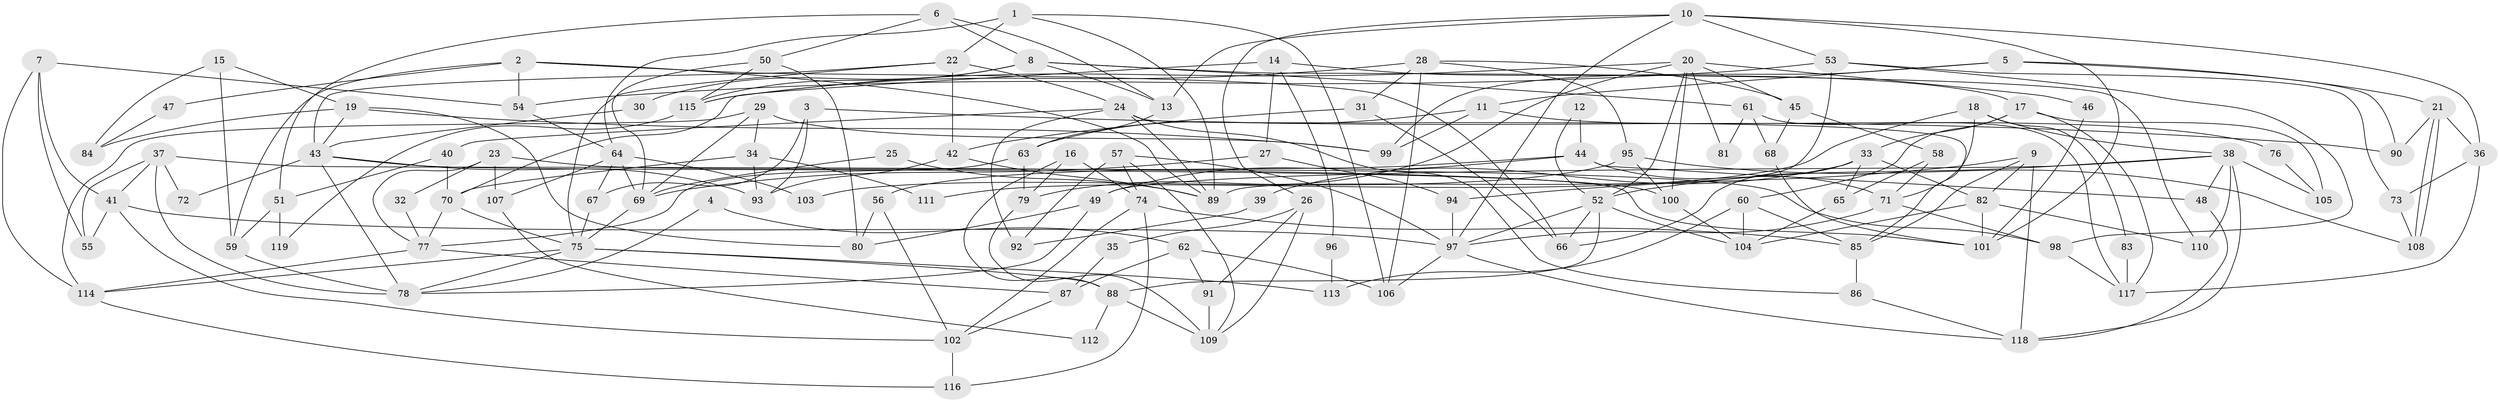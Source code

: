 // Generated by graph-tools (version 1.1) at 2025/14/03/09/25 04:14:50]
// undirected, 119 vertices, 238 edges
graph export_dot {
graph [start="1"]
  node [color=gray90,style=filled];
  1;
  2;
  3;
  4;
  5;
  6;
  7;
  8;
  9;
  10;
  11;
  12;
  13;
  14;
  15;
  16;
  17;
  18;
  19;
  20;
  21;
  22;
  23;
  24;
  25;
  26;
  27;
  28;
  29;
  30;
  31;
  32;
  33;
  34;
  35;
  36;
  37;
  38;
  39;
  40;
  41;
  42;
  43;
  44;
  45;
  46;
  47;
  48;
  49;
  50;
  51;
  52;
  53;
  54;
  55;
  56;
  57;
  58;
  59;
  60;
  61;
  62;
  63;
  64;
  65;
  66;
  67;
  68;
  69;
  70;
  71;
  72;
  73;
  74;
  75;
  76;
  77;
  78;
  79;
  80;
  81;
  82;
  83;
  84;
  85;
  86;
  87;
  88;
  89;
  90;
  91;
  92;
  93;
  94;
  95;
  96;
  97;
  98;
  99;
  100;
  101;
  102;
  103;
  104;
  105;
  106;
  107;
  108;
  109;
  110;
  111;
  112;
  113;
  114;
  115;
  116;
  117;
  118;
  119;
  1 -- 89;
  1 -- 22;
  1 -- 64;
  1 -- 106;
  2 -- 89;
  2 -- 54;
  2 -- 47;
  2 -- 59;
  2 -- 66;
  3 -- 93;
  3 -- 67;
  3 -- 90;
  4 -- 78;
  4 -- 62;
  5 -- 99;
  5 -- 21;
  5 -- 11;
  5 -- 90;
  6 -- 13;
  6 -- 51;
  6 -- 8;
  6 -- 50;
  7 -- 41;
  7 -- 114;
  7 -- 54;
  7 -- 55;
  8 -- 115;
  8 -- 13;
  8 -- 30;
  8 -- 61;
  8 -- 110;
  9 -- 82;
  9 -- 85;
  9 -- 94;
  9 -- 118;
  10 -- 97;
  10 -- 53;
  10 -- 13;
  10 -- 26;
  10 -- 36;
  10 -- 101;
  11 -- 63;
  11 -- 76;
  11 -- 99;
  12 -- 44;
  12 -- 52;
  13 -- 63;
  14 -- 17;
  14 -- 70;
  14 -- 27;
  14 -- 96;
  15 -- 19;
  15 -- 59;
  15 -- 84;
  16 -- 88;
  16 -- 79;
  16 -- 74;
  17 -- 117;
  17 -- 33;
  17 -- 60;
  17 -- 105;
  18 -- 71;
  18 -- 38;
  18 -- 83;
  18 -- 111;
  19 -- 43;
  19 -- 80;
  19 -- 84;
  19 -- 99;
  20 -- 52;
  20 -- 115;
  20 -- 45;
  20 -- 46;
  20 -- 79;
  20 -- 81;
  20 -- 100;
  21 -- 90;
  21 -- 108;
  21 -- 108;
  21 -- 36;
  22 -- 75;
  22 -- 24;
  22 -- 42;
  22 -- 43;
  23 -- 98;
  23 -- 77;
  23 -- 32;
  23 -- 107;
  24 -- 86;
  24 -- 85;
  24 -- 40;
  24 -- 89;
  24 -- 92;
  25 -- 69;
  25 -- 89;
  26 -- 109;
  26 -- 35;
  26 -- 91;
  27 -- 94;
  27 -- 69;
  28 -- 106;
  28 -- 31;
  28 -- 45;
  28 -- 95;
  28 -- 115;
  29 -- 99;
  29 -- 69;
  29 -- 34;
  29 -- 114;
  30 -- 43;
  31 -- 42;
  31 -- 66;
  32 -- 77;
  33 -- 66;
  33 -- 82;
  33 -- 39;
  33 -- 65;
  34 -- 93;
  34 -- 70;
  34 -- 111;
  35 -- 87;
  36 -- 73;
  36 -- 117;
  37 -- 55;
  37 -- 78;
  37 -- 41;
  37 -- 72;
  37 -- 101;
  38 -- 118;
  38 -- 49;
  38 -- 48;
  38 -- 52;
  38 -- 105;
  38 -- 110;
  39 -- 92;
  40 -- 70;
  40 -- 51;
  41 -- 102;
  41 -- 55;
  41 -- 97;
  42 -- 89;
  42 -- 93;
  43 -- 100;
  43 -- 72;
  43 -- 78;
  43 -- 93;
  44 -- 49;
  44 -- 48;
  44 -- 56;
  44 -- 71;
  45 -- 58;
  45 -- 68;
  46 -- 101;
  47 -- 84;
  48 -- 118;
  49 -- 80;
  49 -- 78;
  50 -- 69;
  50 -- 80;
  50 -- 115;
  51 -- 59;
  51 -- 119;
  52 -- 97;
  52 -- 66;
  52 -- 88;
  52 -- 104;
  53 -- 73;
  53 -- 98;
  53 -- 54;
  53 -- 89;
  54 -- 64;
  56 -- 102;
  56 -- 80;
  57 -- 74;
  57 -- 97;
  57 -- 92;
  57 -- 109;
  58 -- 65;
  58 -- 71;
  59 -- 78;
  60 -- 104;
  60 -- 85;
  60 -- 113;
  61 -- 68;
  61 -- 81;
  61 -- 117;
  62 -- 106;
  62 -- 91;
  62 -- 87;
  63 -- 77;
  63 -- 79;
  64 -- 67;
  64 -- 69;
  64 -- 103;
  64 -- 107;
  65 -- 104;
  67 -- 75;
  68 -- 101;
  69 -- 75;
  70 -- 75;
  70 -- 77;
  71 -- 97;
  71 -- 98;
  73 -- 108;
  74 -- 102;
  74 -- 85;
  74 -- 116;
  75 -- 88;
  75 -- 78;
  75 -- 113;
  75 -- 114;
  76 -- 105;
  77 -- 114;
  77 -- 87;
  79 -- 109;
  82 -- 101;
  82 -- 110;
  82 -- 104;
  83 -- 117;
  85 -- 86;
  86 -- 118;
  87 -- 102;
  88 -- 109;
  88 -- 112;
  91 -- 109;
  94 -- 97;
  95 -- 100;
  95 -- 103;
  95 -- 108;
  96 -- 113;
  97 -- 106;
  97 -- 118;
  98 -- 117;
  100 -- 104;
  102 -- 116;
  107 -- 112;
  114 -- 116;
  115 -- 119;
}
